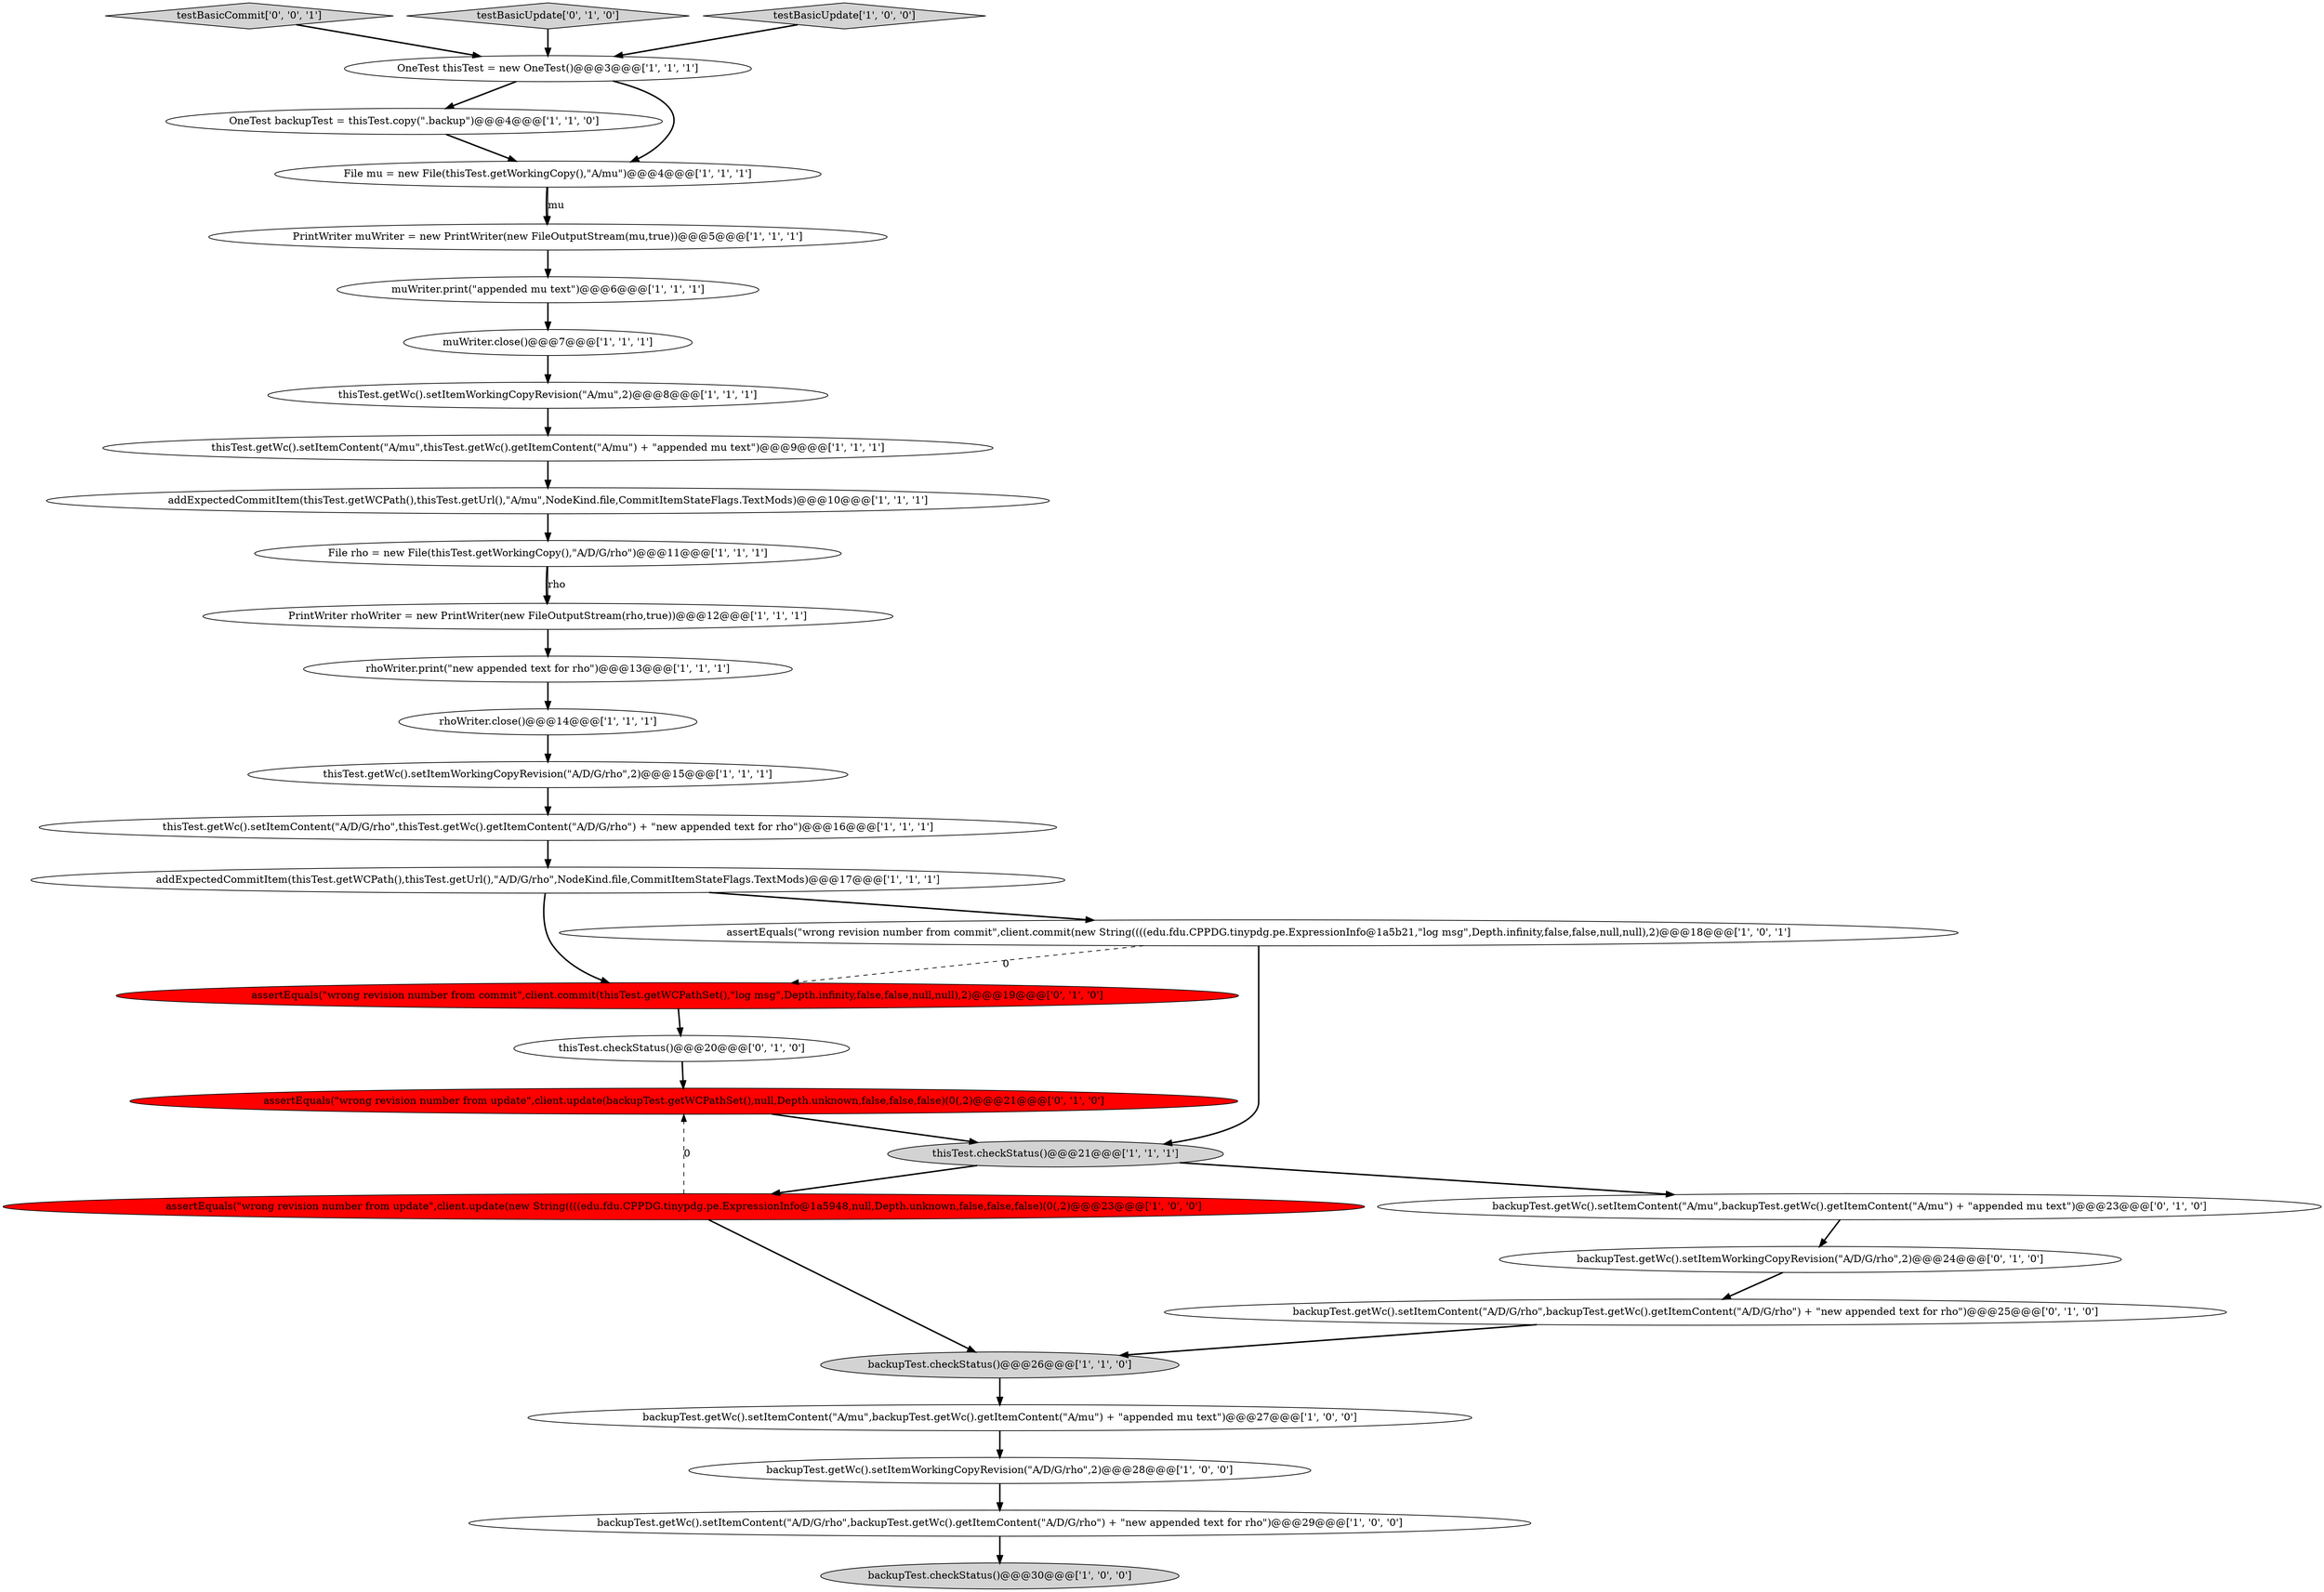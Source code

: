 digraph {
23 [style = filled, label = "PrintWriter muWriter = new PrintWriter(new FileOutputStream(mu,true))@@@5@@@['1', '1', '1']", fillcolor = white, shape = ellipse image = "AAA0AAABBB1BBB"];
3 [style = filled, label = "rhoWriter.print(\"new appended text for rho\")@@@13@@@['1', '1', '1']", fillcolor = white, shape = ellipse image = "AAA0AAABBB1BBB"];
25 [style = filled, label = "backupTest.getWc().setItemContent(\"A/D/G/rho\",backupTest.getWc().getItemContent(\"A/D/G/rho\") + \"new appended text for rho\")@@@25@@@['0', '1', '0']", fillcolor = white, shape = ellipse image = "AAA0AAABBB2BBB"];
7 [style = filled, label = "thisTest.getWc().setItemContent(\"A/mu\",thisTest.getWc().getItemContent(\"A/mu\") + \"appended mu text\")@@@9@@@['1', '1', '1']", fillcolor = white, shape = ellipse image = "AAA0AAABBB1BBB"];
18 [style = filled, label = "muWriter.print(\"appended mu text\")@@@6@@@['1', '1', '1']", fillcolor = white, shape = ellipse image = "AAA0AAABBB1BBB"];
19 [style = filled, label = "OneTest backupTest = thisTest.copy(\".backup\")@@@4@@@['1', '1', '0']", fillcolor = white, shape = ellipse image = "AAA0AAABBB1BBB"];
13 [style = filled, label = "File rho = new File(thisTest.getWorkingCopy(),\"A/D/G/rho\")@@@11@@@['1', '1', '1']", fillcolor = white, shape = ellipse image = "AAA0AAABBB1BBB"];
6 [style = filled, label = "addExpectedCommitItem(thisTest.getWCPath(),thisTest.getUrl(),\"A/D/G/rho\",NodeKind.file,CommitItemStateFlags.TextMods)@@@17@@@['1', '1', '1']", fillcolor = white, shape = ellipse image = "AAA0AAABBB1BBB"];
9 [style = filled, label = "OneTest thisTest = new OneTest()@@@3@@@['1', '1', '1']", fillcolor = white, shape = ellipse image = "AAA0AAABBB1BBB"];
17 [style = filled, label = "backupTest.getWc().setItemContent(\"A/D/G/rho\",backupTest.getWc().getItemContent(\"A/D/G/rho\") + \"new appended text for rho\")@@@29@@@['1', '0', '0']", fillcolor = white, shape = ellipse image = "AAA0AAABBB1BBB"];
28 [style = filled, label = "assertEquals(\"wrong revision number from commit\",client.commit(thisTest.getWCPathSet(),\"log msg\",Depth.infinity,false,false,null,null),2)@@@19@@@['0', '1', '0']", fillcolor = red, shape = ellipse image = "AAA1AAABBB2BBB"];
32 [style = filled, label = "testBasicCommit['0', '0', '1']", fillcolor = lightgray, shape = diamond image = "AAA0AAABBB3BBB"];
24 [style = filled, label = "thisTest.getWc().setItemWorkingCopyRevision(\"A/mu\",2)@@@8@@@['1', '1', '1']", fillcolor = white, shape = ellipse image = "AAA0AAABBB1BBB"];
22 [style = filled, label = "backupTest.getWc().setItemWorkingCopyRevision(\"A/D/G/rho\",2)@@@28@@@['1', '0', '0']", fillcolor = white, shape = ellipse image = "AAA0AAABBB1BBB"];
26 [style = filled, label = "testBasicUpdate['0', '1', '0']", fillcolor = lightgray, shape = diamond image = "AAA0AAABBB2BBB"];
20 [style = filled, label = "thisTest.checkStatus()@@@21@@@['1', '1', '1']", fillcolor = lightgray, shape = ellipse image = "AAA0AAABBB1BBB"];
31 [style = filled, label = "assertEquals(\"wrong revision number from update\",client.update(backupTest.getWCPathSet(),null,Depth.unknown,false,false,false)(0(,2)@@@21@@@['0', '1', '0']", fillcolor = red, shape = ellipse image = "AAA1AAABBB2BBB"];
11 [style = filled, label = "backupTest.getWc().setItemContent(\"A/mu\",backupTest.getWc().getItemContent(\"A/mu\") + \"appended mu text\")@@@27@@@['1', '0', '0']", fillcolor = white, shape = ellipse image = "AAA0AAABBB1BBB"];
5 [style = filled, label = "File mu = new File(thisTest.getWorkingCopy(),\"A/mu\")@@@4@@@['1', '1', '1']", fillcolor = white, shape = ellipse image = "AAA0AAABBB1BBB"];
0 [style = filled, label = "thisTest.getWc().setItemWorkingCopyRevision(\"A/D/G/rho\",2)@@@15@@@['1', '1', '1']", fillcolor = white, shape = ellipse image = "AAA0AAABBB1BBB"];
4 [style = filled, label = "assertEquals(\"wrong revision number from update\",client.update(new String((((edu.fdu.CPPDG.tinypdg.pe.ExpressionInfo@1a5948,null,Depth.unknown,false,false,false)(0(,2)@@@23@@@['1', '0', '0']", fillcolor = red, shape = ellipse image = "AAA1AAABBB1BBB"];
10 [style = filled, label = "backupTest.checkStatus()@@@26@@@['1', '1', '0']", fillcolor = lightgray, shape = ellipse image = "AAA0AAABBB1BBB"];
15 [style = filled, label = "testBasicUpdate['1', '0', '0']", fillcolor = lightgray, shape = diamond image = "AAA0AAABBB1BBB"];
14 [style = filled, label = "assertEquals(\"wrong revision number from commit\",client.commit(new String((((edu.fdu.CPPDG.tinypdg.pe.ExpressionInfo@1a5b21,\"log msg\",Depth.infinity,false,false,null,null),2)@@@18@@@['1', '0', '1']", fillcolor = white, shape = ellipse image = "AAA0AAABBB1BBB"];
12 [style = filled, label = "rhoWriter.close()@@@14@@@['1', '1', '1']", fillcolor = white, shape = ellipse image = "AAA0AAABBB1BBB"];
2 [style = filled, label = "backupTest.checkStatus()@@@30@@@['1', '0', '0']", fillcolor = lightgray, shape = ellipse image = "AAA0AAABBB1BBB"];
27 [style = filled, label = "backupTest.getWc().setItemWorkingCopyRevision(\"A/D/G/rho\",2)@@@24@@@['0', '1', '0']", fillcolor = white, shape = ellipse image = "AAA0AAABBB2BBB"];
30 [style = filled, label = "thisTest.checkStatus()@@@20@@@['0', '1', '0']", fillcolor = white, shape = ellipse image = "AAA0AAABBB2BBB"];
8 [style = filled, label = "thisTest.getWc().setItemContent(\"A/D/G/rho\",thisTest.getWc().getItemContent(\"A/D/G/rho\") + \"new appended text for rho\")@@@16@@@['1', '1', '1']", fillcolor = white, shape = ellipse image = "AAA0AAABBB1BBB"];
16 [style = filled, label = "muWriter.close()@@@7@@@['1', '1', '1']", fillcolor = white, shape = ellipse image = "AAA0AAABBB1BBB"];
1 [style = filled, label = "PrintWriter rhoWriter = new PrintWriter(new FileOutputStream(rho,true))@@@12@@@['1', '1', '1']", fillcolor = white, shape = ellipse image = "AAA0AAABBB1BBB"];
29 [style = filled, label = "backupTest.getWc().setItemContent(\"A/mu\",backupTest.getWc().getItemContent(\"A/mu\") + \"appended mu text\")@@@23@@@['0', '1', '0']", fillcolor = white, shape = ellipse image = "AAA0AAABBB2BBB"];
21 [style = filled, label = "addExpectedCommitItem(thisTest.getWCPath(),thisTest.getUrl(),\"A/mu\",NodeKind.file,CommitItemStateFlags.TextMods)@@@10@@@['1', '1', '1']", fillcolor = white, shape = ellipse image = "AAA0AAABBB1BBB"];
4->10 [style = bold, label=""];
5->23 [style = bold, label=""];
28->30 [style = bold, label=""];
20->29 [style = bold, label=""];
14->28 [style = dashed, label="0"];
16->24 [style = bold, label=""];
1->3 [style = bold, label=""];
4->31 [style = dashed, label="0"];
26->9 [style = bold, label=""];
5->23 [style = solid, label="mu"];
8->6 [style = bold, label=""];
3->12 [style = bold, label=""];
12->0 [style = bold, label=""];
13->1 [style = bold, label=""];
20->4 [style = bold, label=""];
6->14 [style = bold, label=""];
19->5 [style = bold, label=""];
32->9 [style = bold, label=""];
29->27 [style = bold, label=""];
6->28 [style = bold, label=""];
17->2 [style = bold, label=""];
15->9 [style = bold, label=""];
30->31 [style = bold, label=""];
13->1 [style = solid, label="rho"];
0->8 [style = bold, label=""];
11->22 [style = bold, label=""];
9->5 [style = bold, label=""];
9->19 [style = bold, label=""];
7->21 [style = bold, label=""];
22->17 [style = bold, label=""];
25->10 [style = bold, label=""];
31->20 [style = bold, label=""];
24->7 [style = bold, label=""];
27->25 [style = bold, label=""];
23->18 [style = bold, label=""];
14->20 [style = bold, label=""];
21->13 [style = bold, label=""];
10->11 [style = bold, label=""];
18->16 [style = bold, label=""];
}
